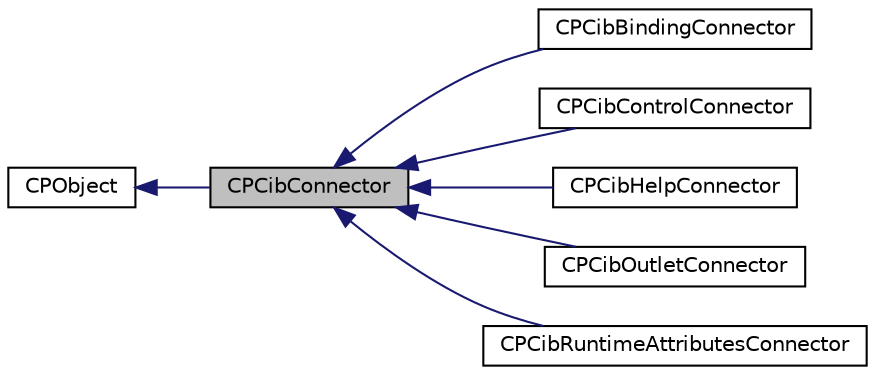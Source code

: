 digraph "CPCibConnector"
{
  edge [fontname="Helvetica",fontsize="10",labelfontname="Helvetica",labelfontsize="10"];
  node [fontname="Helvetica",fontsize="10",shape=record];
  rankdir="LR";
  Node1 [label="CPCibConnector",height=0.2,width=0.4,color="black", fillcolor="grey75", style="filled" fontcolor="black"];
  Node2 -> Node1 [dir="back",color="midnightblue",fontsize="10",style="solid",fontname="Helvetica"];
  Node2 [label="CPObject",height=0.2,width=0.4,color="black", fillcolor="white", style="filled",URL="$class_c_p_object.html"];
  Node1 -> Node3 [dir="back",color="midnightblue",fontsize="10",style="solid",fontname="Helvetica"];
  Node3 [label="CPCibBindingConnector",height=0.2,width=0.4,color="black", fillcolor="white", style="filled",URL="$interface_c_p_cib_binding_connector.html"];
  Node1 -> Node4 [dir="back",color="midnightblue",fontsize="10",style="solid",fontname="Helvetica"];
  Node4 [label="CPCibControlConnector",height=0.2,width=0.4,color="black", fillcolor="white", style="filled",URL="$interface_c_p_cib_control_connector.html"];
  Node1 -> Node5 [dir="back",color="midnightblue",fontsize="10",style="solid",fontname="Helvetica"];
  Node5 [label="CPCibHelpConnector",height=0.2,width=0.4,color="black", fillcolor="white", style="filled",URL="$interface_c_p_cib_help_connector.html"];
  Node1 -> Node6 [dir="back",color="midnightblue",fontsize="10",style="solid",fontname="Helvetica"];
  Node6 [label="CPCibOutletConnector",height=0.2,width=0.4,color="black", fillcolor="white", style="filled",URL="$interface_c_p_cib_outlet_connector.html"];
  Node1 -> Node7 [dir="back",color="midnightblue",fontsize="10",style="solid",fontname="Helvetica"];
  Node7 [label="CPCibRuntimeAttributesConnector",height=0.2,width=0.4,color="black", fillcolor="white", style="filled",URL="$interface_c_p_cib_runtime_attributes_connector.html"];
}
